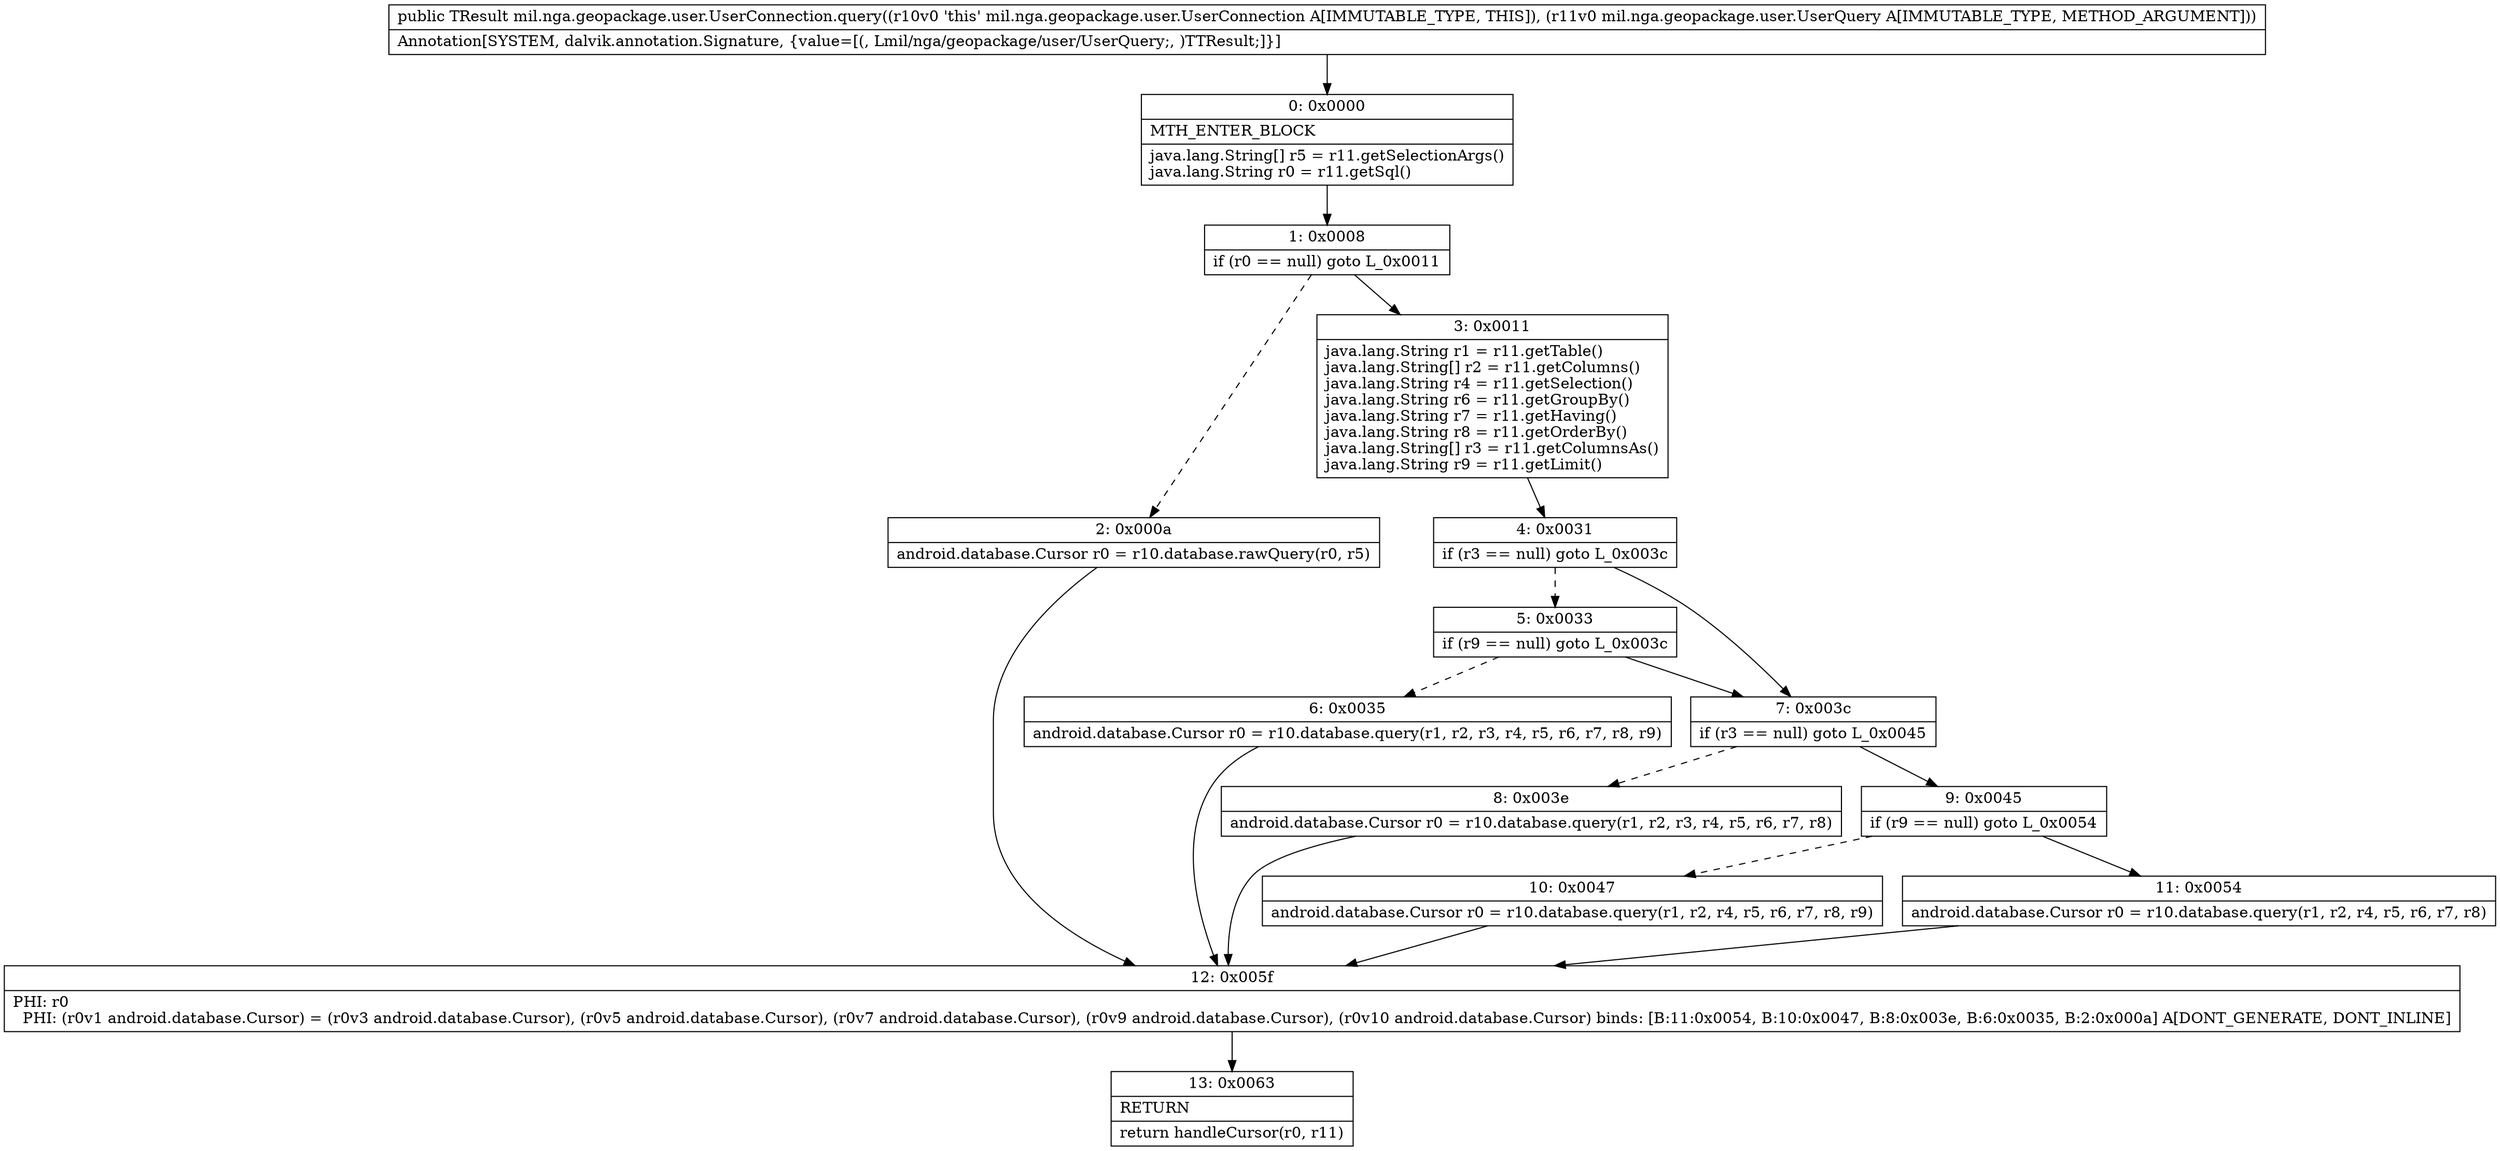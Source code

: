 digraph "CFG formil.nga.geopackage.user.UserConnection.query(Lmil\/nga\/geopackage\/user\/UserQuery;)Lmil\/nga\/geopackage\/user\/UserCursor;" {
Node_0 [shape=record,label="{0\:\ 0x0000|MTH_ENTER_BLOCK\l|java.lang.String[] r5 = r11.getSelectionArgs()\ljava.lang.String r0 = r11.getSql()\l}"];
Node_1 [shape=record,label="{1\:\ 0x0008|if (r0 == null) goto L_0x0011\l}"];
Node_2 [shape=record,label="{2\:\ 0x000a|android.database.Cursor r0 = r10.database.rawQuery(r0, r5)\l}"];
Node_3 [shape=record,label="{3\:\ 0x0011|java.lang.String r1 = r11.getTable()\ljava.lang.String[] r2 = r11.getColumns()\ljava.lang.String r4 = r11.getSelection()\ljava.lang.String r6 = r11.getGroupBy()\ljava.lang.String r7 = r11.getHaving()\ljava.lang.String r8 = r11.getOrderBy()\ljava.lang.String[] r3 = r11.getColumnsAs()\ljava.lang.String r9 = r11.getLimit()\l}"];
Node_4 [shape=record,label="{4\:\ 0x0031|if (r3 == null) goto L_0x003c\l}"];
Node_5 [shape=record,label="{5\:\ 0x0033|if (r9 == null) goto L_0x003c\l}"];
Node_6 [shape=record,label="{6\:\ 0x0035|android.database.Cursor r0 = r10.database.query(r1, r2, r3, r4, r5, r6, r7, r8, r9)\l}"];
Node_7 [shape=record,label="{7\:\ 0x003c|if (r3 == null) goto L_0x0045\l}"];
Node_8 [shape=record,label="{8\:\ 0x003e|android.database.Cursor r0 = r10.database.query(r1, r2, r3, r4, r5, r6, r7, r8)\l}"];
Node_9 [shape=record,label="{9\:\ 0x0045|if (r9 == null) goto L_0x0054\l}"];
Node_10 [shape=record,label="{10\:\ 0x0047|android.database.Cursor r0 = r10.database.query(r1, r2, r4, r5, r6, r7, r8, r9)\l}"];
Node_11 [shape=record,label="{11\:\ 0x0054|android.database.Cursor r0 = r10.database.query(r1, r2, r4, r5, r6, r7, r8)\l}"];
Node_12 [shape=record,label="{12\:\ 0x005f|PHI: r0 \l  PHI: (r0v1 android.database.Cursor) = (r0v3 android.database.Cursor), (r0v5 android.database.Cursor), (r0v7 android.database.Cursor), (r0v9 android.database.Cursor), (r0v10 android.database.Cursor) binds: [B:11:0x0054, B:10:0x0047, B:8:0x003e, B:6:0x0035, B:2:0x000a] A[DONT_GENERATE, DONT_INLINE]\l}"];
Node_13 [shape=record,label="{13\:\ 0x0063|RETURN\l|return handleCursor(r0, r11)\l}"];
MethodNode[shape=record,label="{public TResult mil.nga.geopackage.user.UserConnection.query((r10v0 'this' mil.nga.geopackage.user.UserConnection A[IMMUTABLE_TYPE, THIS]), (r11v0 mil.nga.geopackage.user.UserQuery A[IMMUTABLE_TYPE, METHOD_ARGUMENT]))  | Annotation[SYSTEM, dalvik.annotation.Signature, \{value=[(, Lmil\/nga\/geopackage\/user\/UserQuery;, )TTResult;]\}]\l}"];
MethodNode -> Node_0;
Node_0 -> Node_1;
Node_1 -> Node_2[style=dashed];
Node_1 -> Node_3;
Node_2 -> Node_12;
Node_3 -> Node_4;
Node_4 -> Node_5[style=dashed];
Node_4 -> Node_7;
Node_5 -> Node_6[style=dashed];
Node_5 -> Node_7;
Node_6 -> Node_12;
Node_7 -> Node_8[style=dashed];
Node_7 -> Node_9;
Node_8 -> Node_12;
Node_9 -> Node_10[style=dashed];
Node_9 -> Node_11;
Node_10 -> Node_12;
Node_11 -> Node_12;
Node_12 -> Node_13;
}

